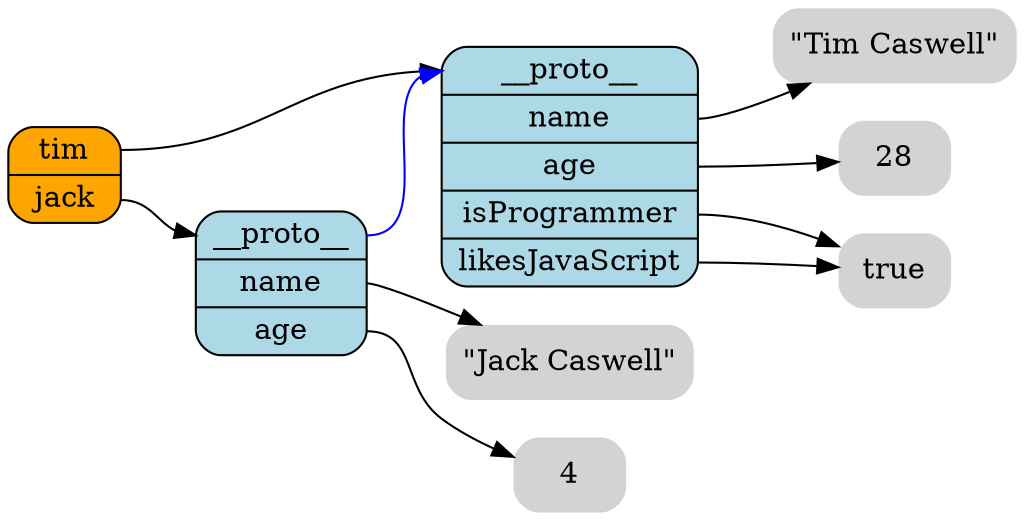 digraph finite_state_machine {
	size="8,5"
	rankdir = "LR"

  /* Functions */
  node [shape = Mrecord, fillcolor=orange, style=filled];
  global [label="<tim>tim|<jack>jack"];
  /* Objects */
  node [shape = Mrecord, fillcolor=lightBlue, style=filled];
  obj1 [label = "<__proto__>__proto__|<name>name|<age>age|<isProgrammer>isProgrammer|<likesJavaScript>likesJavaScript"];
  obj2 [label = "<__proto__>__proto__|<name>name|<age>age"];
  /* Literals */
  node [shape = plaintext, fillcolor=lightGrey, style="filled,rounded"];
  tim [label="\"Tim Caswell\""]
  jack [label="\"Jack Caswell\""]
  true [label="true"]
  n4 [label="4"]
  n28 [label="28"]
  /* Links */
  obj2:__proto__ -> obj1:__proto__ [color=blue];
  global:tim -> obj1:__proto__;
  obj1:name -> tim;
  obj1:age -> n28;
  obj1:isProgrammer -> true;
  obj1:likesJavaScript -> true;
  global:jack -> obj2:__proto__;
  obj2:name -> jack;
  obj2:age -> n4;
}